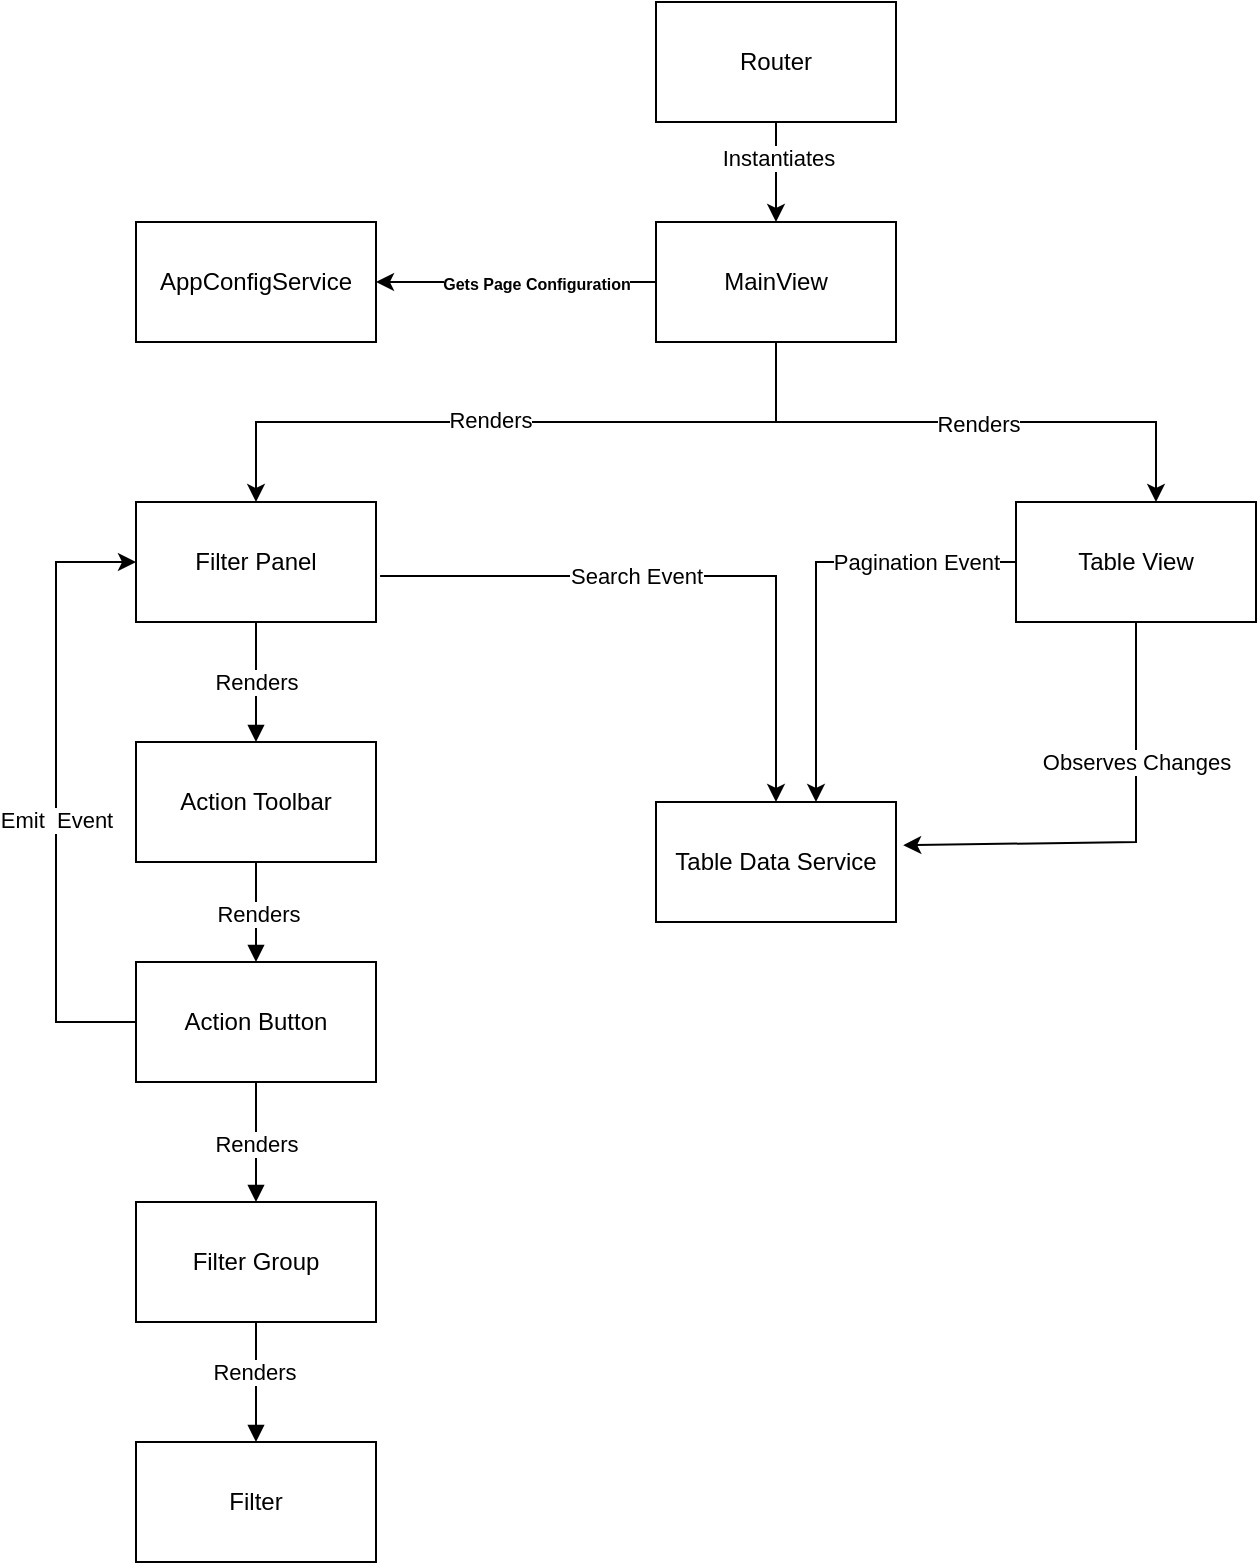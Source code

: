 <mxfile version="17.5.0" type="github">
  <diagram id="p09-NaNRiHKWQM71FGG_" name="Page-1">
    <mxGraphModel dx="822" dy="1602" grid="1" gridSize="10" guides="1" tooltips="1" connect="1" arrows="1" fold="1" page="0" pageScale="1" pageWidth="850" pageHeight="1100" math="0" shadow="0">
      <root>
        <mxCell id="0" />
        <mxCell id="1" parent="0" />
        <mxCell id="0zj1C-nigG1xQxZMRHKD-30" value="" style="edgeStyle=orthogonalEdgeStyle;rounded=0;orthogonalLoop=1;jettySize=auto;html=1;" parent="1" source="0zj1C-nigG1xQxZMRHKD-1" target="0zj1C-nigG1xQxZMRHKD-29" edge="1">
          <mxGeometry relative="1" as="geometry" />
        </mxCell>
        <mxCell id="0zj1C-nigG1xQxZMRHKD-31" value="&lt;font style=&quot;font-size: 8px&quot;&gt;Gets Page Configuration&lt;/font&gt;" style="edgeLabel;html=1;align=center;verticalAlign=middle;resizable=0;points=[];fontStyle=1" parent="0zj1C-nigG1xQxZMRHKD-30" vertex="1" connectable="0">
          <mxGeometry x="0.233" relative="1" as="geometry">
            <mxPoint x="26" as="offset" />
          </mxGeometry>
        </mxCell>
        <mxCell id="0zj1C-nigG1xQxZMRHKD-1" value="MainView" style="rounded=0;whiteSpace=wrap;html=1;" parent="1" vertex="1">
          <mxGeometry x="380" y="190" width="120" height="60" as="geometry" />
        </mxCell>
        <mxCell id="7XTS30OKe321MT3zy4zL-5" value="" style="edgeStyle=orthogonalEdgeStyle;rounded=0;orthogonalLoop=1;jettySize=auto;html=1;fontSize=11;endArrow=block;endFill=1;" parent="1" source="0zj1C-nigG1xQxZMRHKD-2" target="0zj1C-nigG1xQxZMRHKD-4" edge="1">
          <mxGeometry relative="1" as="geometry" />
        </mxCell>
        <mxCell id="7XTS30OKe321MT3zy4zL-9" value="Renders" style="edgeLabel;html=1;align=center;verticalAlign=middle;resizable=0;points=[];fontSize=11;" parent="7XTS30OKe321MT3zy4zL-5" vertex="1" connectable="0">
          <mxGeometry x="0.3" y="1" relative="1" as="geometry">
            <mxPoint x="-1" y="-9" as="offset" />
          </mxGeometry>
        </mxCell>
        <mxCell id="0zj1C-nigG1xQxZMRHKD-2" value="Filter Panel" style="rounded=0;whiteSpace=wrap;html=1;" parent="1" vertex="1">
          <mxGeometry x="120" y="330" width="120" height="60" as="geometry" />
        </mxCell>
        <mxCell id="0zj1C-nigG1xQxZMRHKD-3" value="Table View" style="rounded=0;whiteSpace=wrap;html=1;" parent="1" vertex="1">
          <mxGeometry x="560" y="330" width="120" height="60" as="geometry" />
        </mxCell>
        <mxCell id="7XTS30OKe321MT3zy4zL-6" value="" style="edgeStyle=orthogonalEdgeStyle;rounded=0;orthogonalLoop=1;jettySize=auto;html=1;fontSize=11;endArrow=block;endFill=1;" parent="1" source="0zj1C-nigG1xQxZMRHKD-4" target="0zj1C-nigG1xQxZMRHKD-5" edge="1">
          <mxGeometry relative="1" as="geometry" />
        </mxCell>
        <mxCell id="7XTS30OKe321MT3zy4zL-10" value="Renders" style="edgeLabel;html=1;align=center;verticalAlign=middle;resizable=0;points=[];fontSize=11;" parent="7XTS30OKe321MT3zy4zL-6" vertex="1" connectable="0">
          <mxGeometry x="0.263" y="3" relative="1" as="geometry">
            <mxPoint x="-2" y="-6" as="offset" />
          </mxGeometry>
        </mxCell>
        <mxCell id="0zj1C-nigG1xQxZMRHKD-4" value="Action Toolbar" style="rounded=0;whiteSpace=wrap;html=1;" parent="1" vertex="1">
          <mxGeometry x="120" y="450" width="120" height="60" as="geometry" />
        </mxCell>
        <mxCell id="7XTS30OKe321MT3zy4zL-7" value="" style="edgeStyle=orthogonalEdgeStyle;rounded=0;orthogonalLoop=1;jettySize=auto;html=1;fontSize=11;endArrow=block;endFill=1;" parent="1" source="0zj1C-nigG1xQxZMRHKD-5" target="0zj1C-nigG1xQxZMRHKD-8" edge="1">
          <mxGeometry relative="1" as="geometry">
            <Array as="points">
              <mxPoint x="180" y="640" />
              <mxPoint x="180" y="640" />
            </Array>
          </mxGeometry>
        </mxCell>
        <mxCell id="7XTS30OKe321MT3zy4zL-11" value="Renders" style="edgeLabel;html=1;align=center;verticalAlign=middle;resizable=0;points=[];fontSize=11;" parent="7XTS30OKe321MT3zy4zL-7" vertex="1" connectable="0">
          <mxGeometry x="0.309" relative="1" as="geometry">
            <mxPoint y="-9" as="offset" />
          </mxGeometry>
        </mxCell>
        <mxCell id="0zj1C-nigG1xQxZMRHKD-5" value="Action Button" style="rounded=0;whiteSpace=wrap;html=1;" parent="1" vertex="1">
          <mxGeometry x="120" y="560" width="120" height="60" as="geometry" />
        </mxCell>
        <mxCell id="7XTS30OKe321MT3zy4zL-8" value="" style="edgeStyle=orthogonalEdgeStyle;rounded=0;orthogonalLoop=1;jettySize=auto;html=1;fontSize=11;endArrow=block;endFill=1;" parent="1" source="0zj1C-nigG1xQxZMRHKD-8" target="0zj1C-nigG1xQxZMRHKD-9" edge="1">
          <mxGeometry relative="1" as="geometry" />
        </mxCell>
        <mxCell id="7XTS30OKe321MT3zy4zL-12" value="Renders" style="edgeLabel;html=1;align=center;verticalAlign=middle;resizable=0;points=[];fontSize=11;" parent="7XTS30OKe321MT3zy4zL-8" vertex="1" connectable="0">
          <mxGeometry x="-0.319" y="-1" relative="1" as="geometry">
            <mxPoint y="4" as="offset" />
          </mxGeometry>
        </mxCell>
        <mxCell id="0zj1C-nigG1xQxZMRHKD-8" value="Filter Group" style="rounded=0;whiteSpace=wrap;html=1;" parent="1" vertex="1">
          <mxGeometry x="120" y="680" width="120" height="60" as="geometry" />
        </mxCell>
        <mxCell id="0zj1C-nigG1xQxZMRHKD-9" value="Filter" style="rounded=0;whiteSpace=wrap;html=1;" parent="1" vertex="1">
          <mxGeometry x="120" y="800" width="120" height="60" as="geometry" />
        </mxCell>
        <mxCell id="0zj1C-nigG1xQxZMRHKD-12" value="Table Data Service" style="rounded=0;whiteSpace=wrap;html=1;" parent="1" vertex="1">
          <mxGeometry x="380" y="480" width="120" height="60" as="geometry" />
        </mxCell>
        <mxCell id="0zj1C-nigG1xQxZMRHKD-15" value="" style="endArrow=classic;html=1;rounded=0;exitX=0.5;exitY=1;exitDx=0;exitDy=0;entryX=1.03;entryY=0.36;entryDx=0;entryDy=0;entryPerimeter=0;" parent="1" source="0zj1C-nigG1xQxZMRHKD-3" target="0zj1C-nigG1xQxZMRHKD-12" edge="1">
          <mxGeometry width="50" height="50" relative="1" as="geometry">
            <mxPoint x="580" y="410" as="sourcePoint" />
            <mxPoint x="750" y="480" as="targetPoint" />
            <Array as="points">
              <mxPoint x="620" y="500" />
            </Array>
          </mxGeometry>
        </mxCell>
        <mxCell id="0zj1C-nigG1xQxZMRHKD-16" value="Observes Changes" style="edgeLabel;html=1;align=center;verticalAlign=middle;resizable=0;points=[];" parent="0zj1C-nigG1xQxZMRHKD-15" vertex="1" connectable="0">
          <mxGeometry x="0.311" y="-1" relative="1" as="geometry">
            <mxPoint x="38" y="-40" as="offset" />
          </mxGeometry>
        </mxCell>
        <mxCell id="0zj1C-nigG1xQxZMRHKD-17" value="" style="endArrow=classic;html=1;rounded=0;exitX=1.017;exitY=0.617;exitDx=0;exitDy=0;exitPerimeter=0;" parent="1" source="0zj1C-nigG1xQxZMRHKD-2" edge="1">
          <mxGeometry width="50" height="50" relative="1" as="geometry">
            <mxPoint x="270" y="390" as="sourcePoint" />
            <mxPoint x="440" y="480" as="targetPoint" />
            <Array as="points">
              <mxPoint x="440" y="367" />
            </Array>
          </mxGeometry>
        </mxCell>
        <mxCell id="0zj1C-nigG1xQxZMRHKD-18" value="Search Event" style="edgeLabel;html=1;align=center;verticalAlign=middle;resizable=0;points=[];" parent="0zj1C-nigG1xQxZMRHKD-17" vertex="1" connectable="0">
          <mxGeometry x="-0.178" relative="1" as="geometry">
            <mxPoint as="offset" />
          </mxGeometry>
        </mxCell>
        <mxCell id="0zj1C-nigG1xQxZMRHKD-19" value="" style="endArrow=classic;html=1;rounded=0;exitX=0;exitY=0.5;exitDx=0;exitDy=0;" parent="1" source="0zj1C-nigG1xQxZMRHKD-5" edge="1">
          <mxGeometry width="50" height="50" relative="1" as="geometry">
            <mxPoint x="70" y="410" as="sourcePoint" />
            <mxPoint x="120" y="360" as="targetPoint" />
            <Array as="points">
              <mxPoint x="80" y="590" />
              <mxPoint x="80" y="360" />
            </Array>
          </mxGeometry>
        </mxCell>
        <mxCell id="0zj1C-nigG1xQxZMRHKD-20" value="Emit&amp;nbsp; Event" style="edgeLabel;html=1;align=center;verticalAlign=middle;resizable=0;points=[];" parent="0zj1C-nigG1xQxZMRHKD-19" vertex="1" connectable="0">
          <mxGeometry x="-0.088" relative="1" as="geometry">
            <mxPoint as="offset" />
          </mxGeometry>
        </mxCell>
        <mxCell id="0zj1C-nigG1xQxZMRHKD-22" value="" style="endArrow=classic;html=1;rounded=0;exitX=0.5;exitY=1;exitDx=0;exitDy=0;" parent="1" edge="1">
          <mxGeometry width="50" height="50" relative="1" as="geometry">
            <mxPoint x="440" y="250" as="sourcePoint" />
            <mxPoint x="630" y="330" as="targetPoint" />
            <Array as="points">
              <mxPoint x="440" y="290" />
              <mxPoint x="630" y="290" />
            </Array>
          </mxGeometry>
        </mxCell>
        <mxCell id="0zj1C-nigG1xQxZMRHKD-24" value="Renders" style="edgeLabel;html=1;align=center;verticalAlign=middle;resizable=0;points=[];" parent="0zj1C-nigG1xQxZMRHKD-22" vertex="1" connectable="0">
          <mxGeometry x="-0.224" y="-1" relative="1" as="geometry">
            <mxPoint x="36" as="offset" />
          </mxGeometry>
        </mxCell>
        <mxCell id="0zj1C-nigG1xQxZMRHKD-23" value="" style="endArrow=classic;html=1;rounded=0;entryX=0.5;entryY=0;entryDx=0;entryDy=0;" parent="1" target="0zj1C-nigG1xQxZMRHKD-2" edge="1">
          <mxGeometry width="50" height="50" relative="1" as="geometry">
            <mxPoint x="440" y="250" as="sourcePoint" />
            <mxPoint x="190" y="290" as="targetPoint" />
            <Array as="points">
              <mxPoint x="440" y="290" />
              <mxPoint x="180" y="290" />
            </Array>
          </mxGeometry>
        </mxCell>
        <mxCell id="0zj1C-nigG1xQxZMRHKD-25" value="Renders" style="edgeLabel;html=1;align=center;verticalAlign=middle;resizable=0;points=[];" parent="0zj1C-nigG1xQxZMRHKD-23" vertex="1" connectable="0">
          <mxGeometry x="0.078" y="-1" relative="1" as="geometry">
            <mxPoint as="offset" />
          </mxGeometry>
        </mxCell>
        <mxCell id="0zj1C-nigG1xQxZMRHKD-27" value="" style="edgeStyle=orthogonalEdgeStyle;rounded=0;orthogonalLoop=1;jettySize=auto;html=1;" parent="1" source="0zj1C-nigG1xQxZMRHKD-26" target="0zj1C-nigG1xQxZMRHKD-1" edge="1">
          <mxGeometry relative="1" as="geometry" />
        </mxCell>
        <mxCell id="0zj1C-nigG1xQxZMRHKD-28" value="Instantiates" style="edgeLabel;html=1;align=center;verticalAlign=middle;resizable=0;points=[];" parent="0zj1C-nigG1xQxZMRHKD-27" vertex="1" connectable="0">
          <mxGeometry x="-0.28" y="1" relative="1" as="geometry">
            <mxPoint as="offset" />
          </mxGeometry>
        </mxCell>
        <mxCell id="0zj1C-nigG1xQxZMRHKD-26" value="Router" style="rounded=0;whiteSpace=wrap;html=1;" parent="1" vertex="1">
          <mxGeometry x="380" y="80" width="120" height="60" as="geometry" />
        </mxCell>
        <mxCell id="0zj1C-nigG1xQxZMRHKD-29" value="AppConfigService" style="rounded=0;whiteSpace=wrap;html=1;" parent="1" vertex="1">
          <mxGeometry x="120" y="190" width="120" height="60" as="geometry" />
        </mxCell>
        <mxCell id="7XTS30OKe321MT3zy4zL-3" value="" style="endArrow=classic;html=1;rounded=0;fontSize=8;exitX=0;exitY=0.5;exitDx=0;exitDy=0;" parent="1" source="0zj1C-nigG1xQxZMRHKD-3" edge="1">
          <mxGeometry width="50" height="50" relative="1" as="geometry">
            <mxPoint x="500" y="780" as="sourcePoint" />
            <mxPoint x="460" y="480" as="targetPoint" />
            <Array as="points">
              <mxPoint x="460" y="360" />
            </Array>
          </mxGeometry>
        </mxCell>
        <mxCell id="7XTS30OKe321MT3zy4zL-4" value="Pagination Event" style="edgeLabel;html=1;align=center;verticalAlign=middle;resizable=0;points=[];fontSize=11;" parent="7XTS30OKe321MT3zy4zL-3" vertex="1" connectable="0">
          <mxGeometry x="-0.4" y="1" relative="1" as="geometry">
            <mxPoint x="16" y="-1" as="offset" />
          </mxGeometry>
        </mxCell>
      </root>
    </mxGraphModel>
  </diagram>
</mxfile>
